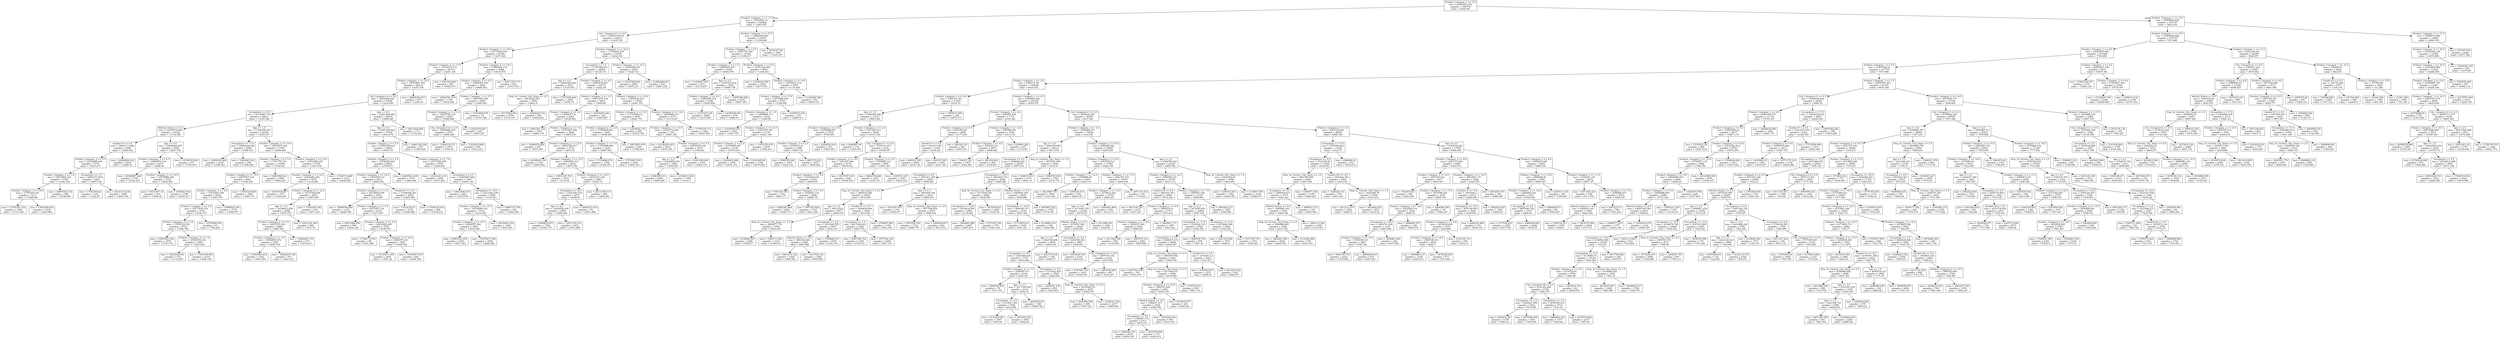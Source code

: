 digraph Tree {
node [shape=box] ;
0 [label="Product_Category_1 <= 2.5\nmse = 24830183.272\nsamples = 360176\nvalue = 9336.007"] ;
1 [label="Product_Category_1 <= 1.5\nmse = 18361805.19\nsamples = 108429\nvalue = 13267.857"] ;
0 -> 1 [labeldistance=2.5, labelangle=45, headlabel="True"] ;
2 [label="City_Category=C <= 0.5\nmse = 18494738.972\nsamples = 92614\nvalue = 13610.742"] ;
1 -> 2 ;
3 [label="Product_Category_3 <= 16.5\nmse = 18774456.639\nsamples = 61582\nvalue = 13297.422"] ;
2 -> 3 ;
4 [label="Product_Category_2 <= 17.5\nmse = 18734373.732\nsamples = 56714\nvalue = 13201.326"] ;
3 -> 4 ;
5 [label="Product_Category_2 <= 16.5\nmse = 18743467.594\nsamples = 56419\nvalue = 13187.108"] ;
4 -> 5 ;
6 [label="City_Category=A <= 0.5\nmse = 18652090.647\nsamples = 55546\nvalue = 13216.995"] ;
5 -> 6 ;
7 [label="Occupation <= 4.5\nmse = 18135687.719\nsamples = 34611\nvalue = 13355.286"] ;
6 -> 7 ;
8 [label="Marital_Status <= 0.5\nmse = 19278578.626\nsamples = 14252\nvalue = 13114.368"] ;
7 -> 8 ;
9 [label="Gender=F <= 0.5\nmse = 18823113.694\nsamples = 9200\nvalue = 13286.062"] ;
8 -> 9 ;
10 [label="Product_Category_2 <= 5.5\nmse = 18334998.639\nsamples = 7176\nvalue = 13415.671"] ;
9 -> 10 ;
11 [label="Product_Category_2 <= 3.5\nmse = 18473852.194\nsamples = 3709\nvalue = 13180.238"] ;
10 -> 11 ;
12 [label="Product_Category_3 <= 10.0\nmse = 17787265.261\nsamples = 3111\nvalue = 13368.881"] ;
11 -> 12 ;
13 [label="mse = 17578355.116\nsamples = 1693\nvalue = 13731.546"] ;
12 -> 13 ;
14 [label="mse = 17692169.383\nsamples = 1418\nvalue = 12935.883"] ;
12 -> 14 ;
15 [label="mse = 20897452.744\nsamples = 598\nvalue = 12198.848"] ;
11 -> 15 ;
16 [label="Occupation <= 1.5\nmse = 18063717.672\nsamples = 3467\nvalue = 13667.539"] ;
10 -> 16 ;
17 [label="mse = 17632764.62\nsamples = 1541\nvalue = 13320.55"] ;
16 -> 17 ;
18 [label="mse = 18235114.238\nsamples = 1926\nvalue = 13945.166"] ;
16 -> 18 ;
19 [label="mse = 20282984.322\nsamples = 2024\nvalue = 12826.54"] ;
9 -> 19 ;
20 [label="Age <= 4.5\nmse = 19956564.887\nsamples = 5052\nvalue = 12801.702"] ;
8 -> 20 ;
21 [label="Product_Category_3 <= 4.5\nmse = 19984874.439\nsamples = 4515\nvalue = 12688.46"] ;
20 -> 21 ;
22 [label="mse = 20386807.628\nsamples = 1793\nvalue = 12330.205"] ;
21 -> 22 ;
23 [label="Product_Category_3 <= 10.0\nmse = 19579886.296\nsamples = 2722\nvalue = 12924.445"] ;
21 -> 23 ;
24 [label="mse = 19411447.18\nsamples = 933\nvalue = 13440.49"] ;
23 -> 24 ;
25 [label="mse = 19456419.06\nsamples = 1789\nvalue = 12655.317"] ;
23 -> 25 ;
26 [label="mse = 18704195.992\nsamples = 537\nvalue = 13753.819"] ;
20 -> 26 ;
27 [label="Age <= 1.5\nmse = 17266550.557\nsamples = 20359\nvalue = 13523.937"] ;
7 -> 27 ;
28 [label="Occupation <= 17.5\nmse = 18982406.698\nsamples = 2884\nvalue = 13009.433"] ;
27 -> 28 ;
29 [label="mse = 18508105.468\nsamples = 2234\nvalue = 13306.923"] ;
28 -> 29 ;
30 [label="mse = 19262967.812\nsamples = 650\nvalue = 11986.982"] ;
28 -> 30 ;
31 [label="Product_Category_3 <= 10.0\nmse = 16932475.536\nsamples = 17475\nvalue = 13608.849"] ;
27 -> 31 ;
32 [label="Product_Category_3 <= 7.0\nmse = 17011753.701\nsamples = 10290\nvalue = 13784.021"] ;
31 -> 32 ;
33 [label="Product_Category_2 <= 15.5\nmse = 16675817.618\nsamples = 8481\nvalue = 13528.226"] ;
32 -> 33 ;
34 [label="Product_Category_3 <= 4.5\nmse = 17423403.594\nsamples = 6516\nvalue = 13397.797"] ;
33 -> 34 ;
35 [label="Product_Category_3 <= 3.5\nmse = 18177430.579\nsamples = 4781\nvalue = 13234.175"] ;
34 -> 35 ;
36 [label="Product_Category_2 <= 3.0\nmse = 17850122.552\nsamples = 4718\nvalue = 13306.748"] ;
35 -> 36 ;
37 [label="mse = 16491801.522\nsamples = 1875\nvalue = 13735.719"] ;
36 -> 37 ;
38 [label="Product_Category_2 <= 7.0\nmse = 18544554.169\nsamples = 2843\nvalue = 13023.836"] ;
36 -> 38 ;
39 [label="mse = 18232544.501\nsamples = 533\nvalue = 11133.045"] ;
38 -> 39 ;
40 [label="mse = 17601309.966\nsamples = 2310\nvalue = 13460.109"] ;
38 -> 40 ;
41 [label="mse = 12755848.545\nsamples = 63\nvalue = 7799.206"] ;
35 -> 41 ;
42 [label="mse = 15068525.391\nsamples = 1735\nvalue = 13848.677"] ;
34 -> 42 ;
43 [label="mse = 13953325.408\nsamples = 1965\nvalue = 13960.733"] ;
33 -> 43 ;
44 [label="mse = 16841804.021\nsamples = 1809\nvalue = 14983.245"] ;
32 -> 44 ;
45 [label="Product_Category_2 <= 14.5\nmse = 16712054.297\nsamples = 7185\nvalue = 13357.976"] ;
31 -> 45 ;
46 [label="Product_Category_3 <= 14.5\nmse = 16302281.594\nsamples = 5970\nvalue = 13139.984"] ;
45 -> 46 ;
47 [label="mse = 16616720.067\nsamples = 1477\nvalue = 13544.256"] ;
46 -> 47 ;
48 [label="Product_Category_2 <= 12.0\nmse = 16127526.609\nsamples = 4493\nvalue = 13007.087"] ;
46 -> 48 ;
49 [label="Age <= 3.5\nmse = 16186813.838\nsamples = 3958\nvalue = 13079.475"] ;
48 -> 49 ;
50 [label="Product_Category_2 <= 9.5\nmse = 16437053.523\nsamples = 2966\nvalue = 12947.603"] ;
49 -> 50 ;
51 [label="Product_Category_2 <= 3.5\nmse = 15904853.972\nsamples = 2593\nvalue = 12856.744"] ;
50 -> 51 ;
52 [label="mse = 15908481.832\nsamples = 1922\nvalue = 13001.569"] ;
51 -> 52 ;
53 [label="mse = 15662297.125\nsamples = 671\nvalue = 12441.911"] ;
51 -> 53 ;
54 [label="mse = 19680425.716\nsamples = 373\nvalue = 13579.231"] ;
50 -> 54 ;
55 [label="mse = 15231161.402\nsamples = 992\nvalue = 13473.76"] ;
49 -> 55 ;
56 [label="mse = 15363347.462\nsamples = 535\nvalue = 12471.551"] ;
48 -> 56 ;
57 [label="mse = 17344713.486\nsamples = 1215\nvalue = 14429.095"] ;
45 -> 57 ;
58 [label="Age <= 4.5\nmse = 19421949.682\nsamples = 20935\nvalue = 12988.365"] ;
6 -> 58 ;
59 [label="Age <= 3.5\nmse = 19587248.902\nsamples = 19764\nvalue = 12943.072"] ;
58 -> 59 ;
60 [label="Product_Category_2 <= 5.5\nmse = 19595329.019\nsamples = 18827\nvalue = 12990.753"] ;
59 -> 60 ;
61 [label="Product_Category_2 <= 2.5\nmse = 19726420.903\nsamples = 9642\nvalue = 12790.611"] ;
60 -> 61 ;
62 [label="Product_Category_3 <= 14.5\nmse = 19353597.43\nsamples = 8072\nvalue = 12966.544"] ;
61 -> 62 ;
63 [label="Product_Category_2 <= 1.0\nmse = 20105816.099\nsamples = 5452\nvalue = 13212.867"] ;
62 -> 63 ;
64 [label="mse = 18598784.685\nsamples = 1133\nvalue = 12606.796"] ;
63 -> 64 ;
65 [label="Product_Category_3 <= 3.5\nmse = 20379517.29\nsamples = 4319\nvalue = 13371.857"] ;
63 -> 65 ;
66 [label="mse = 20672360.456\nsamples = 964\nvalue = 13834.325"] ;
65 -> 66 ;
67 [label="Product_Category_3 <= 4.5\nmse = 20216262.905\nsamples = 3355\nvalue = 13238.976"] ;
65 -> 67 ;
68 [label="mse = 17342174.518\nsamples = 88\nvalue = 8391.068"] ;
67 -> 68 ;
69 [label="Product_Category_3 <= 10.0\nmse = 19643571.36\nsamples = 3267\nvalue = 13369.559"] ;
67 -> 69 ;
70 [label="mse = 19723671.395\nsamples = 2405\nvalue = 13541.26"] ;
69 -> 70 ;
71 [label="mse = 19108347.055\nsamples = 862\nvalue = 12890.508"] ;
69 -> 71 ;
72 [label="Gender=F <= 0.5\nmse = 17399296.361\nsamples = 2620\nvalue = 12453.965"] ;
62 -> 72 ;
73 [label="mse = 17414128.51\nsamples = 2152\nvalue = 12348.566"] ;
72 -> 73 ;
74 [label="mse = 17045124.018\nsamples = 468\nvalue = 12938.618"] ;
72 -> 74 ;
75 [label="mse = 20665921.269\nsamples = 1570\nvalue = 11886.069"] ;
61 -> 75 ;
76 [label="Product_Category_2 <= 7.0\nmse = 19371522.095\nsamples = 9185\nvalue = 13200.854"] ;
60 -> 76 ;
77 [label="mse = 18321241.219\nsamples = 1698\nvalue = 14107.829"] ;
76 -> 77 ;
78 [label="Occupation <= 2.5\nmse = 19380847.068\nsamples = 7487\nvalue = 12995.159"] ;
76 -> 78 ;
79 [label="mse = 19621836.515\nsamples = 1821\nvalue = 12535.056"] ;
78 -> 79 ;
80 [label="Occupation <= 19.5\nmse = 19213492.299\nsamples = 5666\nvalue = 13143.031"] ;
78 -> 80 ;
81 [label="Product_Category_3 <= 15.5\nmse = 19130689.333\nsamples = 5116\nvalue = 13216.409"] ;
80 -> 81 ;
82 [label="Product_Category_2 <= 15.5\nmse = 18926557.584\nsamples = 3852\nvalue = 13076.248"] ;
81 -> 82 ;
83 [label="mse = 20852763.455\nsamples = 2252\nvalue = 12811.923"] ;
82 -> 83 ;
84 [label="mse = 15978671.369\nsamples = 1600\nvalue = 13448.286"] ;
82 -> 84 ;
85 [label="mse = 19510461.452\nsamples = 1264\nvalue = 13643.545"] ;
81 -> 85 ;
86 [label="mse = 19467757.795\nsamples = 550\nvalue = 12460.485"] ;
80 -> 86 ;
87 [label="mse = 18461329.244\nsamples = 937\nvalue = 11985.009"] ;
59 -> 87 ;
88 [label="mse = 16013029.068\nsamples = 1171\nvalue = 13752.822"] ;
58 -> 88 ;
89 [label="mse = 20884292.833\nsamples = 873\nvalue = 11285.44"] ;
5 -> 89 ;
90 [label="mse = 9561644.064\nsamples = 295\nvalue = 15920.675"] ;
4 -> 90 ;
91 [label="Product_Category_2 <= 14.5\nmse = 17880454.116\nsamples = 4868\nvalue = 14416.975"] ;
3 -> 91 ;
92 [label="Product_Category_2 <= 6.5\nmse = 16060301.035\nsamples = 4054\nvalue = 14868.562"] ;
91 -> 92 ;
93 [label="mse = 16842781.014\nsamples = 1155\nvalue = 13632.992"] ;
92 -> 93 ;
94 [label="Product_Category_3 <= 17.5\nmse = 14897993.245\nsamples = 2899\nvalue = 15360.829"] ;
92 -> 94 ;
95 [label="Product_Category_2 <= 11.0\nmse = 14225760.125\nsamples = 2820\nvalue = 15490.068"] ;
94 -> 95 ;
96 [label="City_Category=A <= 0.5\nmse = 14094885.575\nsamples = 2575\nvalue = 15584.466"] ;
95 -> 96 ;
97 [label="mse = 13208139.751\nsamples = 1670\nvalue = 15784.04"] ;
96 -> 97 ;
98 [label="mse = 15522078.649\nsamples = 905\nvalue = 15216.193"] ;
96 -> 98 ;
99 [label="mse = 14523276.607\nsamples = 245\nvalue = 14497.927"] ;
95 -> 99 ;
100 [label="mse = 17014838.679\nsamples = 79\nvalue = 10747.468"] ;
94 -> 100 ;
101 [label="mse = 20871545.173\nsamples = 814\nvalue = 12167.919"] ;
91 -> 101 ;
102 [label="Product_Category_3 <= 16.5\nmse = 17358232.254\nsamples = 31032\nvalue = 14232.516"] ;
2 -> 102 ;
103 [label="Occupation <= 1.5\nmse = 17347088.623\nsamples = 28093\nvalue = 14128.191"] ;
102 -> 103 ;
104 [label="Age <= 2.5\nmse = 18866380.802\nsamples = 5321\nvalue = 13725.053"] ;
103 -> 104 ;
105 [label="Stay_In_Current_City_Years <= 2.5\nmse = 19918222.667\nsamples = 2859\nvalue = 13462.33"] ;
104 -> 105 ;
106 [label="mse = 18175264.952\nsamples = 1904\nvalue = 13731.037"] ;
105 -> 106 ;
107 [label="mse = 22962230.732\nsamples = 955\nvalue = 12926.603"] ;
105 -> 107 ;
108 [label="mse = 17471696.646\nsamples = 2462\nvalue = 14030.14"] ;
104 -> 108 ;
109 [label="Product_Category_3 <= 4.5\nmse = 16945235.867\nsamples = 22772\nvalue = 14222.39"] ;
103 -> 109 ;
110 [label="Product_Category_3 <= 3.5\nmse = 16871475.418\nsamples = 8423\nvalue = 13985.66"] ;
109 -> 110 ;
111 [label="Product_Category_2 <= 3.0\nmse = 16550477.21\nsamples = 8303\nvalue = 14038.842"] ;
110 -> 111 ;
112 [label="mse = 15561201.164\nsamples = 2037\nvalue = 14464.778"] ;
111 -> 112 ;
113 [label="Product_Category_2 <= 7.0\nmse = 16793927.948\nsamples = 6266\nvalue = 13900.376"] ;
111 -> 113 ;
114 [label="mse = 16900478.982\nsamples = 547\nvalue = 12075.583"] ;
113 -> 114 ;
115 [label="Product_Category_2 <= 12.5\nmse = 16434785.657\nsamples = 5719\nvalue = 14074.91"] ;
113 -> 115 ;
116 [label="mse = 16168649.316\nsamples = 1103\nvalue = 14905.864"] ;
115 -> 116 ;
117 [label="Product_Category_2 <= 15.5\nmse = 16293961.931\nsamples = 4616\nvalue = 13876.352"] ;
115 -> 117 ;
118 [label="mse = 18931187.783\nsamples = 1533\nvalue = 13174.91"] ;
117 -> 118 ;
119 [label="Product_Category_2 <= 16.5\nmse = 14616313.128\nsamples = 3083\nvalue = 14225.14"] ;
117 -> 119 ;
120 [label="Occupation <= 19.5\nmse = 13623293.316\nsamples = 2675\nvalue = 14366.91"] ;
119 -> 120 ;
121 [label="Age <= 2.5\nmse = 13403939.209\nsamples = 2599\nvalue = 14408.289"] ;
120 -> 121 ;
122 [label="mse = 13946810.975\nsamples = 1584\nvalue = 14302.175"] ;
121 -> 122 ;
123 [label="mse = 12511742.513\nsamples = 1015\nvalue = 14573.889"] ;
121 -> 123 ;
124 [label="mse = 19063731.614\nsamples = 76\nvalue = 12951.868"] ;
120 -> 124 ;
125 [label="mse = 20131180.117\nsamples = 408\nvalue = 13295.642"] ;
119 -> 125 ;
126 [label="mse = 25345298.366\nsamples = 120\nvalue = 10305.867"] ;
110 -> 126 ;
127 [label="Product_Category_3 <= 10.0\nmse = 16936326.534\nsamples = 14349\nvalue = 14361.353"] ;
109 -> 127 ;
128 [label="Product_Category_2 <= 5.5\nmse = 17132496.613\nsamples = 4976\nvalue = 14825.719"] ;
127 -> 128 ;
129 [label="Product_Category_2 <= 3.0\nmse = 17565826.861\nsamples = 4081\nvalue = 14498.063"] ;
128 -> 129 ;
130 [label="Product_Category_3 <= 7.0\nmse = 17518408.989\nsamples = 3256\nvalue = 14697.833"] ;
129 -> 130 ;
131 [label="mse = 17159680.276\nsamples = 1764\nvalue = 14188.353"] ;
130 -> 131 ;
132 [label="mse = 17272807.652\nsamples = 1492\nvalue = 15300.193"] ;
130 -> 132 ;
133 [label="mse = 16973853.479\nsamples = 825\nvalue = 13709.639"] ;
129 -> 133 ;
134 [label="mse = 12434925.714\nsamples = 895\nvalue = 16319.758"] ;
128 -> 134 ;
135 [label="Product_Category_2 <= 14.5\nmse = 16656929.311\nsamples = 9373\nvalue = 14114.827"] ;
127 -> 135 ;
136 [label="Product_Category_3 <= 14.5\nmse = 16142774.569\nsamples = 7571\nvalue = 13897.562"] ;
135 -> 136 ;
137 [label="mse = 16126265.693\nsamples = 2016\nvalue = 14415.365"] ;
136 -> 137 ;
138 [label="Product_Category_2 <= 3.5\nmse = 16016147.038\nsamples = 5555\nvalue = 13709.642"] ;
136 -> 138 ;
139 [label="Age <= 2.5\nmse = 15828858.943\nsamples = 3360\nvalue = 13870.027"] ;
138 -> 139 ;
140 [label="mse = 16863853.53\nsamples = 2000\nvalue = 13685.289"] ;
139 -> 140 ;
141 [label="mse = 14182813.435\nsamples = 1360\nvalue = 14141.7"] ;
139 -> 141 ;
142 [label="mse = 16203188.449\nsamples = 2195\nvalue = 13464.134"] ;
138 -> 142 ;
143 [label="mse = 17785539.712\nsamples = 1802\nvalue = 15027.655"] ;
135 -> 143 ;
144 [label="Product_Category_2 <= 14.5\nmse = 16366299.091\nsamples = 2939\nvalue = 15229.721"] ;
102 -> 144 ;
145 [label="mse = 14197569.664\nsamples = 2489\nvalue = 15653.231"] ;
144 -> 145 ;
146 [label="mse = 21882488.843\nsamples = 450\nvalue = 12887.238"] ;
144 -> 146 ;
147 [label="Product_Category_2 <= 15.5\nmse = 12862918.029\nsamples = 15815\nvalue = 11259.894"] ;
1 -> 147 ;
148 [label="Product_Category_3 <= 6.5\nmse = 12857791.508\nsamples = 14748\nvalue = 11109.017"] ;
147 -> 148 ;
149 [label="Product_Category_2 <= 1.5\nmse = 12682652.507\nsamples = 6140\nvalue = 10664.578"] ;
148 -> 149 ;
150 [label="mse = 11186647.025\nsamples = 615\nvalue = 12172.405"] ;
149 -> 150 ;
151 [label="Age <= 2.5\nmse = 12567933.034\nsamples = 5525\nvalue = 10496.738"] ;
149 -> 151 ;
152 [label="Product_Category_3 <= 4.5\nmse = 13465299.374\nsamples = 3366\nvalue = 10265.408"] ;
151 -> 152 ;
153 [label="mse = 13127267.239\nsamples = 2488\nvalue = 10115.956"] ;
152 -> 153 ;
154 [label="mse = 14180538.091\nsamples = 878\nvalue = 10688.91"] ;
152 -> 154 ;
155 [label="mse = 10955384.689\nsamples = 2159\nvalue = 10857.396"] ;
151 -> 155 ;
156 [label="Product_Category_3 <= 8.5\nmse = 12741324.864\nsamples = 8608\nvalue = 11426.031"] ;
148 -> 156 ;
157 [label="mse = 11938234.768\nsamples = 1629\nvalue = 12677.036"] ;
156 -> 157 ;
158 [label="Product_Category_2 <= 14.5\nmse = 12478215.374\nsamples = 6979\nvalue = 11134.029"] ;
156 -> 158 ;
159 [label="Product_Category_3 <= 17.0\nmse = 12273994.949\nsamples = 6729\nvalue = 11228.095"] ;
158 -> 159 ;
160 [label="Product_Category_2 <= 3.5\nmse = 12208884.111\nsamples = 6192\nvalue = 11090.99"] ;
159 -> 160 ;
161 [label="mse = 10245930.941\nsamples = 1022\nvalue = 11947.147"] ;
160 -> 161 ;
162 [label="Product_Category_3 <= 14.5\nmse = 12423375.397\nsamples = 5170\nvalue = 10921.746"] ;
160 -> 162 ;
163 [label="Product_Category_2 <= 4.5\nmse = 12410993.497\nsamples = 3140\nvalue = 10576.214"] ;
162 -> 163 ;
164 [label="mse = 12206452.489\nsamples = 1978\nvalue = 10870.174"] ;
163 -> 164 ;
165 [label="mse = 12361685.82\nsamples = 1162\nvalue = 10075.824"] ;
163 -> 165 ;
166 [label="mse = 11972195.676\nsamples = 2030\nvalue = 11456.214"] ;
162 -> 166 ;
167 [label="mse = 10308721.635\nsamples = 537\nvalue = 12809.011"] ;
159 -> 167 ;
168 [label="mse = 11326449.769\nsamples = 250\nvalue = 8602.152"] ;
158 -> 168 ;
169 [label="mse = 8270187.701\nsamples = 1067\nvalue = 13345.307"] ;
147 -> 169 ;
170 [label="Product_Category_1 <= 13.5\nmse = 18089826.839\nsamples = 251747\nvalue = 7642.535"] ;
0 -> 170 [labeldistance=2.5, labelangle=-45, headlabel="False"] ;
171 [label="Product_Category_1 <= 10.5\nmse = 15409029.898\nsamples = 237707\nvalue = 7337.868"] ;
170 -> 171 ;
172 [label="Product_Category_1 <= 8.5\nmse = 14903097.045\nsamples = 215408\nvalue = 7720.458"] ;
171 -> 172 ;
173 [label="Product_Category_1 <= 5.5\nmse = 12407282.04\nsamples = 211735\nvalue = 7517.896"] ;
172 -> 173 ;
174 [label="Product_Category_1 <= 3.5\nmse = 6542131.99\nsamples = 120628\nvalue = 6416.435"] ;
173 -> 174 ;
175 [label="Product_Category_3 <= 14.0\nmse = 7993333.303\nsamples = 13383\nvalue = 10101.51"] ;
174 -> 175 ;
176 [label="Age <= 1.5\nmse = 7994509.696\nsamples = 13127\nvalue = 10063.009"] ;
175 -> 176 ;
177 [label="Product_Category_2 <= 4.5\nmse = 9236906.097\nsamples = 3879\nvalue = 9756.585"] ;
176 -> 177 ;
178 [label="Product_Category_3 <= 2.5\nmse = 9140103.61\nsamples = 3348\nvalue = 9640.732"] ;
177 -> 178 ;
179 [label="mse = 9580785.306\nsamples = 1091\nvalue = 9232.134"] ;
178 -> 179 ;
180 [label="mse = 8807372.012\nsamples = 2257\nvalue = 9838.242"] ;
178 -> 180 ;
181 [label="mse = 9229052.919\nsamples = 531\nvalue = 10487.047"] ;
177 -> 181 ;
182 [label="Product_Category_2 <= 2.0\nmse = 7417493.333\nsamples = 9248\nvalue = 10191.536"] ;
176 -> 182 ;
183 [label="mse = 4446907.94\nsamples = 116\nvalue = 11921.871"] ;
182 -> 183 ;
184 [label="City_Category=C <= 0.5\nmse = 7416712.075\nsamples = 9132\nvalue = 10169.557"] ;
182 -> 184 ;
185 [label="Product_Category_2 <= 4.5\nmse = 7441427.066\nsamples = 6178\nvalue = 10039.632"] ;
184 -> 185 ;
186 [label="Product_Category_3 <= 2.5\nmse = 7216518.039\nsamples = 5310\nvalue = 9958.076"] ;
185 -> 186 ;
187 [label="mse = 7541434.785\nsamples = 1501\nvalue = 9606.177"] ;
186 -> 187 ;
188 [label="Product_Category_3 <= 8.5\nmse = 7020451.116\nsamples = 3809\nvalue = 10096.747"] ;
186 -> 188 ;
189 [label="mse = 6582387.964\nsamples = 2093\nvalue = 10329.773"] ;
188 -> 189 ;
190 [label="mse = 7407743.028\nsamples = 1716\nvalue = 9812.526"] ;
188 -> 190 ;
191 [label="mse = 8527697.125\nsamples = 868\nvalue = 10538.554"] ;
185 -> 191 ;
192 [label="Product_Category_3 <= 2.5\nmse = 7255885.316\nsamples = 2954\nvalue = 10441.281"] ;
184 -> 192 ;
193 [label="mse = 8862378.248\nsamples = 1027\nvalue = 10101.78"] ;
192 -> 193 ;
194 [label="mse = 6305533.237\nsamples = 1927\nvalue = 10622.219"] ;
192 -> 194 ;
195 [label="mse = 3959517.009\nsamples = 256\nvalue = 12075.715"] ;
175 -> 195 ;
196 [label="Product_Category_1 <= 4.5\nmse = 4454962.929\nsamples = 107245\nvalue = 5956.579"] ;
174 -> 196 ;
197 [label="Product_Category_3 <= 4.0\nmse = 660287.494\nsamples = 7715\nvalue = 2330.384"] ;
196 -> 197 ;
198 [label="Product_Category_2 <= 6.5\nmse = 661344.227\nsamples = 4205\nvalue = 2177.639"] ;
197 -> 198 ;
199 [label="Gender=F <= 0.5\nmse = 661415.385\nsamples = 3344\nvalue = 2106.221"] ;
198 -> 199 ;
200 [label="mse = 666162.749\nsamples = 2289\nvalue = 2039.138"] ;
199 -> 200 ;
201 [label="mse = 620167.395\nsamples = 1055\nvalue = 2251.769"] ;
199 -> 201 ;
202 [label="mse = 564320.153\nsamples = 861\nvalue = 2455.016"] ;
198 -> 202 ;
203 [label="Product_Category_3 <= 12.5\nmse = 597586.259\nsamples = 3510\nvalue = 2513.372"] ;
197 -> 203 ;
204 [label="Product_Category_2 <= 6.5\nmse = 561016.193\nsamples = 2873\nvalue = 2588.864"] ;
203 -> 204 ;
205 [label="mse = 594251.321\nsamples = 1953\nvalue = 2522.466"] ;
204 -> 205 ;
206 [label="mse = 461238.402\nsamples = 920\nvalue = 2729.813"] ;
204 -> 206 ;
207 [label="mse = 620893.263\nsamples = 637\nvalue = 2172.89"] ;
203 -> 207 ;
208 [label="City_Category=C <= 0.5\nmse = 3650839.265\nsamples = 99530\nvalue = 6237.661"] ;
196 -> 208 ;
209 [label="Product_Category_2 <= 3.0\nmse = 3656468.071\nsamples = 70039\nvalue = 6143.98"] ;
208 -> 209 ;
210 [label="Age <= 3.5\nmse = 3846159.985\nsamples = 30131\nvalue = 6017.472"] ;
209 -> 210 ;
211 [label="Occupation <= 9.5\nmse = 3868660.941\nsamples = 26187\nvalue = 5997.019"] ;
210 -> 211 ;
212 [label="Occupation <= 6.5\nmse = 3851811.255\nsamples = 16901\nvalue = 5958.961"] ;
211 -> 212 ;
213 [label="Stay_In_Current_City_Years <= 2.5\nmse = 3883032.948\nsamples = 14027\nvalue = 5979.045"] ;
212 -> 213 ;
214 [label="Age <= 1.5\nmse = 3853332.9\nsamples = 9577\nvalue = 6009.035"] ;
213 -> 214 ;
215 [label="Stay_In_Current_City_Years <= 1.5\nmse = 3883077.778\nsamples = 3500\nvalue = 5933.543"] ;
214 -> 215 ;
216 [label="mse = 4100040.627\nsamples = 2286\nvalue = 5792.617"] ;
215 -> 216 ;
217 [label="mse = 3366711.942\nsamples = 1214\nvalue = 6198.912"] ;
215 -> 217 ;
218 [label="Occupation <= 2.5\nmse = 3831028.795\nsamples = 6077\nvalue = 6052.515"] ;
214 -> 218 ;
219 [label="Marital_Status <= 0.5\nmse = 3893184.861\nsamples = 3605\nvalue = 5997.888"] ;
218 -> 219 ;
220 [label="mse = 3661278.152\nsamples = 1945\nvalue = 6080.592"] ;
219 -> 220 ;
221 [label="mse = 4147502.321\nsamples = 1660\nvalue = 5900.984"] ;
219 -> 221 ;
222 [label="mse = 3729686.331\nsamples = 2472\nvalue = 6132.179"] ;
218 -> 222 ;
223 [label="Gender=F <= 0.5\nmse = 3940850.094\nsamples = 4450\nvalue = 5914.503"] ;
213 -> 223 ;
224 [label="Occupation <= 1.5\nmse = 4017636.623\nsamples = 3252\nvalue = 5863.779"] ;
223 -> 224 ;
225 [label="mse = 4067388.742\nsamples = 1208\nvalue = 5756.612"] ;
224 -> 225 ;
226 [label="mse = 3977434.329\nsamples = 2044\nvalue = 5927.114"] ;
224 -> 226 ;
227 [label="mse = 3706467.965\nsamples = 1198\nvalue = 6052.194"] ;
223 -> 227 ;
228 [label="Age <= 1.5\nmse = 3687850.744\nsamples = 2874\nvalue = 5860.933"] ;
212 -> 228 ;
229 [label="mse = 3414391.973\nsamples = 239\nvalue = 6456.477"] ;
228 -> 229 ;
230 [label="Stay_In_Current_City_Years <= 2.5\nmse = 3677566.654\nsamples = 2635\nvalue = 5806.916"] ;
228 -> 230 ;
231 [label="mse = 3870708.182\nsamples = 1732\nvalue = 5668.778"] ;
230 -> 231 ;
232 [label="mse = 3200309.627\nsamples = 903\nvalue = 6071.872"] ;
230 -> 232 ;
233 [label="Occupation <= 15.5\nmse = 3891893.714\nsamples = 9286\nvalue = 6066.289"] ;
211 -> 233 ;
234 [label="Stay_In_Current_City_Years <= 2.5\nmse = 3771638.726\nsamples = 4466\nvalue = 6204.006"] ;
233 -> 234 ;
235 [label="Occupation <= 14.5\nmse = 3919018.594\nsamples = 2862\nvalue = 6118.844"] ;
234 -> 235 ;
236 [label="mse = 3962865.088\nsamples = 2487\nvalue = 6047.615"] ;
235 -> 236 ;
237 [label="mse = 3371427.593\nsamples = 375\nvalue = 6591.235"] ;
235 -> 237 ;
238 [label="mse = 3472639.627\nsamples = 1604\nvalue = 6355.96"] ;
234 -> 238 ;
239 [label="Marital_Status <= 0.5\nmse = 3969461.045\nsamples = 4820\nvalue = 5938.686"] ;
233 -> 239 ;
240 [label="Occupation <= 19.5\nmse = 3891845.35\nsamples = 3118\nvalue = 6027.304"] ;
239 -> 240 ;
241 [label="mse = 3771095.833\nsamples = 2182\nvalue = 6101.221"] ;
240 -> 241 ;
242 [label="mse = 4130906.516\nsamples = 936\nvalue = 5854.988"] ;
240 -> 242 ;
243 [label="mse = 4070907.522\nsamples = 1702\nvalue = 5776.341"] ;
239 -> 243 ;
244 [label="Stay_In_Current_City_Years <= 1.5\nmse = 3675541.846\nsamples = 3944\nvalue = 6153.27"] ;
210 -> 244 ;
245 [label="mse = 3696110.93\nsamples = 2151\nvalue = 6001.14"] ;
244 -> 245 ;
246 [label="mse = 3589793.925\nsamples = 1793\nvalue = 6335.774"] ;
244 -> 246 ;
247 [label="Product_Category_2 <= 8.5\nmse = 3492042.062\nsamples = 39908\nvalue = 6239.494"] ;
209 -> 247 ;
248 [label="Product_Category_2 <= 6.5\nmse = 3343534.519\nsamples = 17583\nvalue = 6428.339"] ;
247 -> 248 ;
249 [label="Product_Category_3 <= 12.0\nmse = 3748680.48\nsamples = 2609\nvalue = 6192.119"] ;
248 -> 249 ;
250 [label="mse = 3823060.755\nsamples = 2050\nvalue = 6123.382"] ;
249 -> 250 ;
251 [label="mse = 3395039.373\nsamples = 559\nvalue = 6444.195"] ;
249 -> 251 ;
252 [label="Product_Category_3 <= 17.5\nmse = 3261527.553\nsamples = 14974\nvalue = 6469.496"] ;
248 -> 252 ;
253 [label="Product_Category_3 <= 14.5\nmse = 3270453.292\nsamples = 14781\nvalue = 6460.261"] ;
252 -> 253 ;
254 [label="Age <= 4.5\nmse = 3273383.378\nsamples = 14149\nvalue = 6474.873"] ;
253 -> 254 ;
255 [label="Marital_Status <= 0.5\nmse = 3276597.542\nsamples = 12903\nvalue = 6459.965"] ;
254 -> 255 ;
256 [label="Age <= 3.5\nmse = 3262729.808\nsamples = 8036\nvalue = 6499.339"] ;
255 -> 256 ;
257 [label="Occupation <= 6.5\nmse = 3241000.639\nsamples = 7727\nvalue = 6516.086"] ;
256 -> 257 ;
258 [label="Product_Category_2 <= 7.5\nmse = 3209587.617\nsamples = 4219\nvalue = 6559.347"] ;
257 -> 258 ;
259 [label="mse = 2596536.259\nsamples = 78\nvalue = 7017.372"] ;
258 -> 259 ;
260 [label="Age <= 2.5\nmse = 3217109.098\nsamples = 4141\nvalue = 6550.72"] ;
258 -> 260 ;
261 [label="Occupation <= 2.5\nmse = 3313027.303\nsamples = 3552\nvalue = 6532.469"] ;
260 -> 261 ;
262 [label="mse = 3131020.591\nsamples = 1687\nvalue = 6476.95"] ;
261 -> 262 ;
263 [label="mse = 3472352.552\nsamples = 1865\nvalue = 6582.69"] ;
261 -> 263 ;
264 [label="mse = 2624545.65\nsamples = 589\nvalue = 6660.784"] ;
260 -> 264 ;
265 [label="Occupation <= 9.5\nmse = 3273822.455\nsamples = 3508\nvalue = 6464.056"] ;
257 -> 265 ;
266 [label="mse = 3208351.276\nsamples = 832\nvalue = 6265.864"] ;
265 -> 266 ;
267 [label="Stay_In_Current_City_Years <= 0.5\nmse = 3278168.531\nsamples = 2676\nvalue = 6525.676"] ;
265 -> 267 ;
268 [label="mse = 3051800.538\nsamples = 399\nvalue = 6783.729"] ;
267 -> 268 ;
269 [label="mse = 3304121.552\nsamples = 2277\nvalue = 6480.458"] ;
267 -> 269 ;
270 [label="mse = 3623718.536\nsamples = 309\nvalue = 6080.57"] ;
256 -> 270 ;
271 [label="Occupation <= 4.5\nmse = 3292708.452\nsamples = 4867\nvalue = 6394.953"] ;
255 -> 271 ;
272 [label="mse = 3605446.794\nsamples = 2355\nvalue = 6242.816"] ;
271 -> 272 ;
273 [label="City_Category=A <= 0.5\nmse = 2957474.192\nsamples = 2512\nvalue = 6537.582"] ;
271 -> 273 ;
274 [label="mse = 2787601.747\nsamples = 1625\nvalue = 6649.636"] ;
273 -> 274 ;
275 [label="mse = 3203538.569\nsamples = 887\nvalue = 6332.297"] ;
273 -> 275 ;
276 [label="mse = 3213965.09\nsamples = 1246\nvalue = 6629.25"] ;
254 -> 276 ;
277 [label="mse = 3093061.899\nsamples = 632\nvalue = 6133.131"] ;
253 -> 277 ;
278 [label="mse = 2071115.312\nsamples = 193\nvalue = 7176.813"] ;
252 -> 278 ;
279 [label="Age <= 3.5\nmse = 3558796.924\nsamples = 22325\nvalue = 6090.762"] ;
247 -> 279 ;
280 [label="Product_Category_2 <= 12.5\nmse = 3595254.331\nsamples = 18739\nvalue = 6031.113"] ;
279 -> 280 ;
281 [label="Gender=M <= 0.5\nmse = 3861831.59\nsamples = 4992\nvalue = 5872.243"] ;
280 -> 281 ;
282 [label="mse = 3827144.703\nsamples = 1275\nvalue = 6107.287"] ;
281 -> 282 ;
283 [label="Product_Category_3 <= 6.0\nmse = 3848279.31\nsamples = 3717\nvalue = 5791.619"] ;
281 -> 283 ;
284 [label="Product_Category_2 <= 10.0\nmse = 3836237.045\nsamples = 2650\nvalue = 5884.467"] ;
283 -> 284 ;
285 [label="mse = 3211464.594\nsamples = 589\nvalue = 6159.085"] ;
284 -> 285 ;
286 [label="mse = 3987075.121\nsamples = 2061\nvalue = 5805.986"] ;
284 -> 286 ;
287 [label="mse = 3803601.717\nsamples = 1067\nvalue = 5561.022"] ;
283 -> 287 ;
288 [label="Product_Category_3 <= 7.0\nmse = 3485957.536\nsamples = 13747\nvalue = 6088.804"] ;
280 -> 288 ;
289 [label="Age <= 2.5\nmse = 3474582.821\nsamples = 12464\nvalue = 6057.339"] ;
288 -> 289 ;
290 [label="Occupation <= 17.5\nmse = 3530300.145\nsamples = 9522\nvalue = 6024.932"] ;
289 -> 290 ;
291 [label="Occupation <= 6.5\nmse = 3498437.019\nsamples = 8644\nvalue = 6042.987"] ;
290 -> 291 ;
292 [label="Stay_In_Current_City_Years <= 0.5\nmse = 3565479.042\nsamples = 5421\nvalue = 5992.555"] ;
291 -> 292 ;
293 [label="mse = 3827743.108\nsamples = 761\nvalue = 5833.279"] ;
292 -> 293 ;
294 [label="Stay_In_Current_City_Years <= 3.5\nmse = 3517830.631\nsamples = 4660\nvalue = 6018.566"] ;
292 -> 294 ;
295 [label="Product_Category_2 <= 16.5\nmse = 3462553.045\nsamples = 3801\nvalue = 6045.109"] ;
294 -> 295 ;
296 [label="Marital_Status <= 0.5\nmse = 3386027.617\nsamples = 3520\nvalue = 6028.789"] ;
295 -> 296 ;
297 [label="Occupation <= 5.5\nmse = 3366687.772\nsamples = 2571\nvalue = 6072.475"] ;
296 -> 297 ;
298 [label="mse = 3386246.153\nsamples = 2418\nvalue = 6059.128"] ;
297 -> 298 ;
299 [label="mse = 3010278.896\nsamples = 153\nvalue = 6283.412"] ;
297 -> 299 ;
300 [label="mse = 3419244.541\nsamples = 949\nvalue = 5910.435"] ;
296 -> 300 ;
301 [label="mse = 4376030.077\nsamples = 281\nvalue = 6249.552"] ;
295 -> 301 ;
302 [label="mse = 3745516.91\nsamples = 859\nvalue = 5901.115"] ;
294 -> 302 ;
303 [label="Gender=F <= 0.5\nmse = 3374201.12\nsamples = 3223\nvalue = 6127.811"] ;
291 -> 303 ;
304 [label="mse = 3346345.971\nsamples = 2271\nvalue = 6069.54"] ;
303 -> 304 ;
305 [label="mse = 3413227.042\nsamples = 952\nvalue = 6266.817"] ;
303 -> 305 ;
306 [label="mse = 3809190.783\nsamples = 878\nvalue = 5847.18"] ;
290 -> 306 ;
307 [label="Occupation <= 11.5\nmse = 3279849.506\nsamples = 2942\nvalue = 6162.225"] ;
289 -> 307 ;
308 [label="mse = 3221163.556\nsamples = 1871\nvalue = 6045.6"] ;
307 -> 308 ;
309 [label="mse = 3317100.751\nsamples = 1071\nvalue = 6365.965"] ;
307 -> 309 ;
310 [label="mse = 3493402.217\nsamples = 1283\nvalue = 6394.482"] ;
288 -> 310 ;
311 [label="Stay_In_Current_City_Years <= 1.5\nmse = 3252534.83\nsamples = 3586\nvalue = 6402.463"] ;
279 -> 311 ;
312 [label="mse = 3296743.851\nsamples = 1952\nvalue = 6240.392"] ;
311 -> 312 ;
313 [label="mse = 3130857.595\nsamples = 1634\nvalue = 6596.075"] ;
311 -> 313 ;
314 [label="Product_Category_2 <= 3.0\nmse = 3567128.692\nsamples = 29491\nvalue = 6460.146"] ;
208 -> 314 ;
315 [label="Occupation <= 17.5\nmse = 3797968.623\nsamples = 11941\nvalue = 6312.73"] ;
314 -> 315 ;
316 [label="Occupation <= 9.5\nmse = 3734158.54\nsamples = 11028\nvalue = 6335.601"] ;
315 -> 316 ;
317 [label="Stay_In_Current_City_Years <= 3.5\nmse = 3831785.699\nsamples = 6626\nvalue = 6297.046"] ;
316 -> 317 ;
318 [label="Occupation <= 8.5\nmse = 3906979.617\nsamples = 5575\nvalue = 6261.421"] ;
317 -> 318 ;
319 [label="Marital_Status <= 0.5\nmse = 3902685.542\nsamples = 5430\nvalue = 6268.306"] ;
318 -> 319 ;
320 [label="Stay_In_Current_City_Years <= 2.5\nmse = 3900086.485\nsamples = 3046\nvalue = 6231.726"] ;
319 -> 320 ;
321 [label="mse = 3844291.098\nsamples = 2465\nvalue = 6264.766"] ;
320 -> 321 ;
322 [label="mse = 4112528.289\nsamples = 581\nvalue = 6091.551"] ;
320 -> 322 ;
323 [label="mse = 3902112.344\nsamples = 2384\nvalue = 6315.043"] ;
319 -> 323 ;
324 [label="mse = 3999531.512\nsamples = 145\nvalue = 6003.586"] ;
318 -> 324 ;
325 [label="mse = 3390477.168\nsamples = 1051\nvalue = 6486.023"] ;
317 -> 325 ;
326 [label="Gender=M <= 0.5\nmse = 3581602.381\nsamples = 4402\nvalue = 6393.634"] ;
316 -> 326 ;
327 [label="mse = 3328326.141\nsamples = 744\nvalue = 6603.183"] ;
326 -> 327 ;
328 [label="Stay_In_Current_City_Years <= 1.5\nmse = 3622368.78\nsamples = 3658\nvalue = 6351.014"] ;
326 -> 328 ;
329 [label="mse = 3612121.071\nsamples = 1821\nvalue = 6284.53"] ;
328 -> 329 ;
330 [label="mse = 3623802.003\nsamples = 1837\nvalue = 6416.92"] ;
328 -> 330 ;
331 [label="mse = 4486086.21\nsamples = 913\nvalue = 6036.474"] ;
315 -> 331 ;
332 [label="Age <= 2.5\nmse = 3385218.925\nsamples = 17550\nvalue = 6560.448"] ;
314 -> 332 ;
333 [label="Product_Category_2 <= 8.5\nmse = 3623173.483\nsamples = 9085\nvalue = 6443.913"] ;
332 -> 333 ;
334 [label="Product_Category_2 <= 6.5\nmse = 3487149.516\nsamples = 3877\nvalue = 6603.007"] ;
333 -> 334 ;
335 [label="mse = 3702878.013\nsamples = 598\nvalue = 6242.284"] ;
334 -> 335 ;
336 [label="Product_Category_3 <= 17.5\nmse = 3419748.292\nsamples = 3279\nvalue = 6668.793"] ;
334 -> 336 ;
337 [label="Product_Category_3 <= 14.5\nmse = 3422568.714\nsamples = 3249\nvalue = 6660.32"] ;
336 -> 337 ;
338 [label="Occupation <= 18.5\nmse = 3400791.264\nsamples = 3121\nvalue = 6683.994"] ;
337 -> 338 ;
339 [label="Product_Category_3 <= 13.0\nmse = 3358198.119\nsamples = 2897\nvalue = 6700.108"] ;
338 -> 339 ;
340 [label="mse = 3444705.719\nsamples = 2423\nvalue = 6725.986"] ;
339 -> 340 ;
341 [label="mse = 2895064.618\nsamples = 474\nvalue = 6567.823"] ;
339 -> 341 ;
342 [label="mse = 3904861.045\nsamples = 224\nvalue = 6475.594"] ;
338 -> 342 ;
343 [label="mse = 3606690.197\nsamples = 128\nvalue = 6083.078"] ;
337 -> 343 ;
344 [label="mse = 2264580.299\nsamples = 30\nvalue = 7586.367"] ;
336 -> 344 ;
345 [label="Product_Category_3 <= 16.5\nmse = 3691565.175\nsamples = 5208\nvalue = 6325.479"] ;
333 -> 345 ;
346 [label="Gender=F <= 0.5\nmse = 3655540.3\nsamples = 4915\nvalue = 6286.098"] ;
345 -> 346 ;
347 [label="Occupation <= 19.5\nmse = 3670740.563\nsamples = 3428\nvalue = 6198.505"] ;
346 -> 347 ;
348 [label="Product_Category_3 <= 6.0\nmse = 3619434.699\nsamples = 3275\nvalue = 6224.685"] ;
347 -> 348 ;
349 [label="Product_Category_2 <= 14.5\nmse = 3544728.933\nsamples = 2916\nvalue = 6260.7"] ;
348 -> 349 ;
350 [label="mse = 3499900.137\nsamples = 2239\nvalue = 6226.472"] ;
349 -> 350 ;
351 [label="mse = 3676298.918\nsamples = 677\nvalue = 6373.903"] ;
349 -> 351 ;
352 [label="mse = 4130124.713\nsamples = 359\nvalue = 5932.15"] ;
348 -> 352 ;
353 [label="mse = 4440234.486\nsamples = 153\nvalue = 5638.105"] ;
347 -> 353 ;
354 [label="mse = 3562035.935\nsamples = 1487\nvalue = 6488.027"] ;
346 -> 354 ;
355 [label="mse = 3833456.747\nsamples = 293\nvalue = 6986.085"] ;
345 -> 355 ;
356 [label="Product_Category_2 <= 8.5\nmse = 3099618.288\nsamples = 8465\nvalue = 6685.518"] ;
332 -> 356 ;
357 [label="Product_Category_3 <= 16.5\nmse = 2889399.81\nsamples = 3593\nvalue = 6805.347"] ;
356 -> 357 ;
358 [label="Product_Category_3 <= 14.5\nmse = 2926045.203\nsamples = 3413\nvalue = 6784.542"] ;
357 -> 358 ;
359 [label="Occupation <= 6.5\nmse = 2897693.726\nsamples = 3347\nvalue = 6800.69"] ;
358 -> 359 ;
360 [label="mse = 2777642.433\nsamples = 1299\nvalue = 6873.748"] ;
359 -> 360 ;
361 [label="mse = 2968306.692\nsamples = 2048\nvalue = 6754.35"] ;
359 -> 361 ;
362 [label="mse = 3680029.071\nsamples = 66\nvalue = 5965.667"] ;
358 -> 362 ;
363 [label="mse = 2030731.335\nsamples = 180\nvalue = 7199.839"] ;
357 -> 363 ;
364 [label="Product_Category_2 <= 11.5\nmse = 3236251.103\nsamples = 4872\nvalue = 6597.147"] ;
356 -> 364 ;
365 [label="mse = 3871250.324\nsamples = 839\nvalue = 6111.454"] ;
364 -> 365 ;
366 [label="Product_Category_3 <= 7.0\nmse = 3044866.077\nsamples = 4033\nvalue = 6698.187"] ;
364 -> 366 ;
367 [label="Marital_Status <= 0.5\nmse = 3084453.161\nsamples = 3485\nvalue = 6642.356"] ;
366 -> 367 ;
368 [label="mse = 3160722.511\nsamples = 1481\nvalue = 6540.5"] ;
367 -> 368 ;
369 [label="mse = 3014755.084\nsamples = 2004\nvalue = 6717.63"] ;
367 -> 369 ;
370 [label="mse = 2647223.51\nsamples = 548\nvalue = 7053.245"] ;
366 -> 370 ;
371 [label="Product_Category_1 <= 7.5\nmse = 16439741.451\nsamples = 91107\nvalue = 8976.258"] ;
173 -> 371 ;
372 [label="City_Category=C <= 0.5\nmse = 16290044.626\nsamples = 16003\nvalue = 15906.35"] ;
371 -> 372 ;
373 [label="Product_Category_1 <= 6.5\nmse = 16483308.727\nsamples = 11178\nvalue = 15743.327"] ;
372 -> 373 ;
374 [label="Product_Category_2 <= 4.0\nmse = 16283589.29\nsamples = 9277\nvalue = 15607.176"] ;
373 -> 374 ;
375 [label="mse = 15743521.64\nsamples = 484\nvalue = 14427.818"] ;
374 -> 375 ;
376 [label="Product_Category_3 <= 14.5\nmse = 16232542.914\nsamples = 8793\nvalue = 15672.093"] ;
374 -> 376 ;
377 [label="Product_Category_2 <= 10.5\nmse = 15736251.135\nsamples = 6982\nvalue = 15784.781"] ;
376 -> 377 ;
378 [label="Product_Category_2 <= 9.0\nmse = 14664099.953\nsamples = 4906\nvalue = 15926.26"] ;
377 -> 378 ;
379 [label="Product_Category_3 <= 5.0\nmse = 15094988.065\nsamples = 4086\nvalue = 15753.349"] ;
378 -> 379 ;
380 [label="Marital_Status <= 0.5\nmse = 14825330.766\nsamples = 2919\nvalue = 15928.01"] ;
379 -> 380 ;
381 [label="mse = 14208717.453\nsamples = 1757\nvalue = 16212.196"] ;
380 -> 381 ;
382 [label="mse = 15450919.476\nsamples = 1162\nvalue = 15498.307"] ;
380 -> 382 ;
383 [label="mse = 15502311.667\nsamples = 1167\nvalue = 15316.473"] ;
379 -> 383 ;
384 [label="mse = 11625675.798\nsamples = 820\nvalue = 16787.863"] ;
378 -> 384 ;
385 [label="mse = 18110868.338\nsamples = 2076\nvalue = 15450.437"] ;
377 -> 385 ;
386 [label="mse = 17908206.042\nsamples = 1811\nvalue = 15237.642"] ;
376 -> 386 ;
387 [label="mse = 16926030.965\nsamples = 1901\nvalue = 16407.751"] ;
373 -> 387 ;
388 [label="Occupation <= 17.5\nmse = 15638105.812\nsamples = 4825\nvalue = 16284.024"] ;
372 -> 388 ;
389 [label="Gender=F <= 0.5\nmse = 15213874.501\nsamples = 4426\nvalue = 16344.365"] ;
388 -> 389 ;
390 [label="Product_Category_2 <= 9.0\nmse = 14500476.864\nsamples = 3413\nvalue = 16427.767"] ;
389 -> 390 ;
391 [label="mse = 14425961.05\nsamples = 2283\nvalue = 16314.817"] ;
390 -> 391 ;
392 [label="mse = 14573175.316\nsamples = 1130\nvalue = 16655.966"] ;
390 -> 392 ;
393 [label="mse = 17515056.684\nsamples = 1013\nvalue = 16063.364"] ;
389 -> 393 ;
394 [label="mse = 19855582.282\nsamples = 399\nvalue = 15614.682"] ;
388 -> 394 ;
395 [label="Product_Category_2 <= 16.5\nmse = 4057830.757\nsamples = 75104\nvalue = 7499.609"] ;
371 -> 395 ;
396 [label="City_Category=C <= 0.5\nmse = 4078842.252\nsamples = 69520\nvalue = 7451.582"] ;
395 -> 396 ;
397 [label="Age <= 4.5\nmse = 4099865.307\nsamples = 48993\nvalue = 7357.218"] ;
396 -> 397 ;
398 [label="Product_Category_2 <= 10.5\nmse = 4161575.383\nsamples = 44024\nvalue = 7319.811"] ;
397 -> 398 ;
399 [label="Occupation <= 17.5\nmse = 4037488.878\nsamples = 25933\nvalue = 7405.324"] ;
398 -> 399 ;
400 [label="Product_Category_2 <= 9.5\nmse = 3971912.384\nsamples = 23083\nvalue = 7434.21"] ;
399 -> 400 ;
401 [label="Marital_Status <= 0.5\nmse = 3975195.958\nsamples = 22947\nvalue = 7429.534"] ;
400 -> 401 ;
402 [label="Age <= 2.5\nmse = 3956861.239\nsamples = 14393\nvalue = 7473.439"] ;
401 -> 402 ;
403 [label="Occupation <= 16.5\nmse = 4129679.708\nsamples = 10948\nvalue = 7445.942"] ;
402 -> 403 ;
404 [label="Occupation <= 15.5\nmse = 4149592.048\nsamples = 10425\nvalue = 7432.04"] ;
403 -> 404 ;
405 [label="Occupation <= 5.5\nmse = 4135886.72\nsamples = 10140\nvalue = 7445.024"] ;
404 -> 405 ;
406 [label="Product_Category_2 <= 4.5\nmse = 4119729.91\nsamples = 6788\nvalue = 7484.447"] ;
405 -> 406 ;
407 [label="City_Category=B <= 0.5\nmse = 4121162.248\nsamples = 6726\nvalue = 7489.476"] ;
406 -> 407 ;
408 [label="Occupation <= 1.5\nmse = 4220227.885\nsamples = 3012\nvalue = 7435.585"] ;
407 -> 408 ;
409 [label="mse = 3642432.48\nsamples = 1159\nvalue = 7588.311"] ;
408 -> 409 ;
410 [label="mse = 4557908.495\nsamples = 1853\nvalue = 7340.059"] ;
408 -> 410 ;
411 [label="Occupation <= 1.5\nmse = 4036556.015\nsamples = 3714\nvalue = 7533.181"] ;
407 -> 411 ;
412 [label="mse = 3868480.332\nsamples = 1377\nvalue = 7430.826"] ;
411 -> 412 ;
413 [label="mse = 4125778.929\nsamples = 2337\nvalue = 7593.49"] ;
411 -> 413 ;
414 [label="mse = 3663912.103\nsamples = 62\nvalue = 6938.839"] ;
406 -> 414 ;
415 [label="Stay_In_Current_City_Years <= 1.5\nmse = 4159084.545\nsamples = 3352\nvalue = 7365.19"] ;
405 -> 415 ;
416 [label="mse = 4019635.847\nsamples = 1648\nvalue = 7484.598"] ;
415 -> 416 ;
417 [label="mse = 4266824.517\nsamples = 1704\nvalue = 7249.707"] ;
415 -> 417 ;
418 [label="mse = 4417799.062\nsamples = 285\nvalue = 6970.07"] ;
404 -> 418 ;
419 [label="mse = 3652113.605\nsamples = 523\nvalue = 7723.069"] ;
403 -> 419 ;
420 [label="Occupation <= 13.5\nmse = 3397615.965\nsamples = 3445\nvalue = 7560.823"] ;
402 -> 420 ;
421 [label="Stay_In_Current_City_Years <= 2.5\nmse = 3369741.376\nsamples = 2671\nvalue = 7500.96"] ;
420 -> 421 ;
422 [label="mse = 3374242.675\nsamples = 2064\nvalue = 7439.686"] ;
421 -> 422 ;
423 [label="mse = 3298257.767\nsamples = 607\nvalue = 7709.313"] ;
421 -> 423 ;
424 [label="mse = 3438765.489\nsamples = 774\nvalue = 7767.406"] ;
420 -> 424 ;
425 [label="Occupation <= 5.5\nmse = 3997344.744\nsamples = 8554\nvalue = 7355.657"] ;
401 -> 425 ;
426 [label="Age <= 2.5\nmse = 4203988.168\nsamples = 4785\nvalue = 7252.204"] ;
425 -> 426 ;
427 [label="Age <= 1.5\nmse = 4222128.525\nsamples = 3068\nvalue = 7320.943"] ;
426 -> 427 ;
428 [label="mse = 4476189.413\nsamples = 722\nvalue = 7122.641"] ;
427 -> 428 ;
429 [label="mse = 4128112.672\nsamples = 2346\nvalue = 7381.971"] ;
427 -> 429 ;
430 [label="mse = 4148045.261\nsamples = 1717\nvalue = 7129.378"] ;
426 -> 430 ;
431 [label="Occupation <= 6.5\nmse = 3704158.565\nsamples = 3769\nvalue = 7486.999"] ;
425 -> 431 ;
432 [label="mse = 2911127.224\nsamples = 236\nvalue = 8013.131"] ;
431 -> 432 ;
433 [label="City_Category=A <= 0.5\nmse = 3737405.981\nsamples = 3533\nvalue = 7451.854"] ;
431 -> 433 ;
434 [label="mse = 3476545.03\nsamples = 2306\nvalue = 7547.058"] ;
433 -> 434 ;
435 [label="mse = 4178614.499\nsamples = 1227\nvalue = 7272.929"] ;
433 -> 435 ;
436 [label="mse = 2791526.564\nsamples = 136\nvalue = 8223.301"] ;
400 -> 436 ;
437 [label="City_Category=A <= 0.5\nmse = 4507115.931\nsamples = 2850\nvalue = 7171.362"] ;
399 -> 437 ;
438 [label="mse = 3911372.051\nsamples = 1399\nvalue = 7433.88"] ;
437 -> 438 ;
439 [label="mse = 4950999.126\nsamples = 1451\nvalue = 6918.252"] ;
437 -> 439 ;
440 [label="Product_Category_2 <= 11.5\nmse = 4313942.289\nsamples = 18091\nvalue = 7197.231"] ;
398 -> 440 ;
441 [label="mse = 4730914.92\nsamples = 773\nvalue = 6234.001"] ;
440 -> 441 ;
442 [label="Occupation <= 19.5\nmse = 4252068.481\nsamples = 17318\nvalue = 7240.225"] ;
440 -> 442 ;
443 [label="Product_Category_3 <= 16.5\nmse = 4157449.416\nsamples = 16003\nvalue = 7277.843"] ;
442 -> 443 ;
444 [label="Product_Category_2 <= 14.5\nmse = 4147403.146\nsamples = 14307\nvalue = 7242.733"] ;
443 -> 444 ;
445 [label="Product_Category_3 <= 14.5\nmse = 4173693.713\nsamples = 8882\nvalue = 7156.17"] ;
444 -> 445 ;
446 [label="Product_Category_2 <= 13.5\nmse = 4206525.065\nsamples = 7922\nvalue = 7111.874"] ;
445 -> 446 ;
447 [label="mse = 4210415.461\nsamples = 1686\nvalue = 7282.521"] ;
446 -> 447 ;
448 [label="Gender=F <= 0.5\nmse = 4195471.368\nsamples = 6236\nvalue = 7065.736"] ;
446 -> 448 ;
449 [label="Stay_In_Current_City_Years <= 0.5\nmse = 4258908.492\nsamples = 3668\nvalue = 6991.361"] ;
448 -> 449 ;
450 [label="mse = 3613866.246\nsamples = 509\nvalue = 7216.709"] ;
449 -> 450 ;
451 [label="Age <= 3.5\nmse = 4353341.459\nsamples = 3159\nvalue = 6955.051"] ;
449 -> 451 ;
452 [label="Age <= 1.5\nmse = 4421596.721\nsamples = 2880\nvalue = 6924.634"] ;
451 -> 452 ;
453 [label="mse = 4671549.365\nsamples = 616\nvalue = 7063.352"] ;
452 -> 453 ;
454 [label="mse = 4346928.234\nsamples = 2264\nvalue = 6886.891"] ;
452 -> 454 ;
455 [label="mse = 3540636.626\nsamples = 279\nvalue = 7269.032"] ;
451 -> 455 ;
456 [label="Age <= 1.5\nmse = 4085674.151\nsamples = 2568\nvalue = 7171.97"] ;
448 -> 456 ;
457 [label="mse = 4298099.238\nsamples = 562\nvalue = 6886.623"] ;
456 -> 457 ;
458 [label="mse = 3996958.876\nsamples = 2006\nvalue = 7251.913"] ;
456 -> 458 ;
459 [label="mse = 3752957.945\nsamples = 960\nvalue = 7521.706"] ;
445 -> 459 ;
460 [label="Product_Category_3 <= 8.0\nmse = 4072005.546\nsamples = 5425\nvalue = 7384.457"] ;
444 -> 460 ;
461 [label="Occupation <= 3.5\nmse = 4066426.448\nsamples = 5085\nvalue = 7418.739"] ;
460 -> 461 ;
462 [label="mse = 4246225.152\nsamples = 1659\nvalue = 7280.637"] ;
461 -> 462 ;
463 [label="Gender=M <= 0.5\nmse = 3965653.434\nsamples = 3426\nvalue = 7485.613"] ;
461 -> 463 ;
464 [label="mse = 4211192.429\nsamples = 686\nvalue = 7312.372"] ;
463 -> 464 ;
465 [label="Product_Category_2 <= 15.5\nmse = 3894783.692\nsamples = 2740\nvalue = 7528.987"] ;
463 -> 465 ;
466 [label="mse = 3634618.329\nsamples = 764\nvalue = 7691.309"] ;
465 -> 466 ;
467 [label="mse = 3981247.754\nsamples = 1976\nvalue = 7466.227"] ;
465 -> 467 ;
468 [label="mse = 3874988.329\nsamples = 340\nvalue = 6871.738"] ;
460 -> 468 ;
469 [label="mse = 4144074.536\nsamples = 1696\nvalue = 7574.025"] ;
443 -> 469 ;
470 [label="mse = 5176745.445\nsamples = 1315\nvalue = 6782.43"] ;
442 -> 470 ;
471 [label="Stay_In_Current_City_Years <= 3.5\nmse = 3430896.781\nsamples = 4969\nvalue = 7688.634"] ;
397 -> 471 ;
472 [label="Age <= 5.5\nmse = 3421064.341\nsamples = 4105\nvalue = 7754.15"] ;
471 -> 472 ;
473 [label="Occupation <= 0.5\nmse = 3491852.583\nsamples = 3010\nvalue = 7673.833"] ;
472 -> 473 ;
474 [label="mse = 4646608.165\nsamples = 387\nvalue = 7284.021"] ;
473 -> 474 ;
475 [label="Stay_In_Current_City_Years <= 0.5\nmse = 3295751.697\nsamples = 2623\nvalue = 7731.346"] ;
473 -> 475 ;
476 [label="mse = 3939177.252\nsamples = 364\nvalue = 7479.379"] ;
475 -> 476 ;
477 [label="mse = 3180196.174\nsamples = 2259\nvalue = 7771.946"] ;
475 -> 477 ;
478 [label="mse = 3160001.227\nsamples = 1095\nvalue = 7974.93"] ;
472 -> 478 ;
479 [label="mse = 3360327.376\nsamples = 864\nvalue = 7377.36"] ;
471 -> 479 ;
480 [label="Age <= 2.5\nmse = 3956685.717\nsamples = 20527\nvalue = 7676.808"] ;
396 -> 480 ;
481 [label="Product_Category_2 <= 15.5\nmse = 4262402.154\nsamples = 9329\nvalue = 7555.939"] ;
480 -> 481 ;
482 [label="Product_Category_2 <= 10.5\nmse = 4335462.83\nsamples = 8162\nvalue = 7522.924"] ;
481 -> 482 ;
483 [label="Age <= 1.5\nmse = 4288271.299\nsamples = 5223\nvalue = 7587.239"] ;
482 -> 483 ;
484 [label="mse = 4302422.044\nsamples = 1921\nvalue = 7716.009"] ;
483 -> 484 ;
485 [label="Occupation <= 0.5\nmse = 4264779.904\nsamples = 3302\nvalue = 7512.325"] ;
483 -> 485 ;
486 [label="mse = 4381495.434\nsamples = 491\nvalue = 7284.88"] ;
485 -> 486 ;
487 [label="Gender=M <= 0.5\nmse = 4233778.852\nsamples = 2811\nvalue = 7552.053"] ;
485 -> 487 ;
488 [label="mse = 4209549.077\nsamples = 738\nvalue = 7737.985"] ;
487 -> 488 ;
489 [label="mse = 4225715.844\nsamples = 2073\nvalue = 7485.86"] ;
487 -> 489 ;
490 [label="Product_Category_2 <= 11.5\nmse = 4398913.919\nsamples = 2939\nvalue = 7408.628"] ;
482 -> 490 ;
491 [label="mse = 5335530.534\nsamples = 184\nvalue = 6815.598"] ;
490 -> 491 ;
492 [label="Product_Category_3 <= 16.5\nmse = 4311302.583\nsamples = 2755\nvalue = 7448.235"] ;
490 -> 492 ;
493 [label="mse = 4302539.832\nsamples = 2381\nvalue = 7394.953"] ;
492 -> 493 ;
494 [label="mse = 4233950.429\nsamples = 374\nvalue = 7787.447"] ;
492 -> 494 ;
495 [label="mse = 3690474.02\nsamples = 1167\nvalue = 7786.847"] ;
481 -> 495 ;
496 [label="Product_Category_3 <= 16.5\nmse = 3679684.552\nsamples = 11198\nvalue = 7777.502"] ;
480 -> 496 ;
497 [label="Stay_In_Current_City_Years <= 3.5\nmse = 3676126.543\nsamples = 10538\nvalue = 7751.048"] ;
496 -> 497 ;
498 [label="Age <= 4.5\nmse = 3766474.793\nsamples = 8725\nvalue = 7714.079"] ;
497 -> 498 ;
499 [label="Occupation <= 14.5\nmse = 3905324.407\nsamples = 5329\nvalue = 7634.963"] ;
498 -> 499 ;
500 [label="Product_Category_2 <= 15.5\nmse = 3830468.491\nsamples = 4003\nvalue = 7690.972"] ;
499 -> 500 ;
501 [label="Product_Category_2 <= 10.5\nmse = 3852254.985\nsamples = 3597\nvalue = 7661.667"] ;
500 -> 501 ;
502 [label="mse = 3728955.196\nsamples = 2361\nvalue = 7759.215"] ;
501 -> 502 ;
503 [label="mse = 4034883.355\nsamples = 1236\nvalue = 7475.33"] ;
501 -> 503 ;
504 [label="mse = 3562429.041\nsamples = 406\nvalue = 7950.608"] ;
500 -> 504 ;
505 [label="mse = 4093244.173\nsamples = 1326\nvalue = 7465.88"] ;
499 -> 505 ;
506 [label="Occupation <= 19.5\nmse = 3523357.058\nsamples = 3396\nvalue = 7838.228"] ;
498 -> 506 ;
507 [label="Occupation <= 1.5\nmse = 3527446.271\nsamples = 3297\nvalue = 7818.769"] ;
506 -> 507 ;
508 [label="mse = 3393711.498\nsamples = 723\nvalue = 7980.728"] ;
507 -> 508 ;
509 [label="Gender=M <= 0.5\nmse = 3555573.118\nsamples = 2574\nvalue = 7773.277"] ;
507 -> 509 ;
510 [label="mse = 3708370.423\nsamples = 833\nvalue = 7911.707"] ;
509 -> 510 ;
511 [label="mse = 3468909.999\nsamples = 1741\nvalue = 7707.043"] ;
509 -> 511 ;
512 [label="mse = 2954587.981\nsamples = 99\nvalue = 8486.283"] ;
506 -> 512 ;
513 [label="mse = 3203100.139\nsamples = 1813\nvalue = 7928.956"] ;
497 -> 513 ;
514 [label="mse = 3546901.212\nsamples = 660\nvalue = 8199.898"] ;
496 -> 514 ;
515 [label="Product_Category_2 <= 17.5\nmse = 3410008.638\nsamples = 5584\nvalue = 8097.535"] ;
395 -> 515 ;
516 [label="City_Category=C <= 0.5\nmse = 3351896.384\nsamples = 5249\nvalue = 8134.058"] ;
515 -> 516 ;
517 [label="Occupation <= 2.5\nmse = 3430540.648\nsamples = 3453\nvalue = 8031.798"] ;
516 -> 517 ;
518 [label="mse = 3603625.909\nsamples = 942\nvalue = 7858.272"] ;
517 -> 518 ;
519 [label="Age <= 4.5\nmse = 3350073.762\nsamples = 2511\nvalue = 8096.896"] ;
517 -> 519 ;
520 [label="mse = 3409140.67\nsamples = 2181\nvalue = 8055.463"] ;
519 -> 520 ;
521 [label="mse = 2873360.673\nsamples = 330\nvalue = 8370.736"] ;
519 -> 521 ;
522 [label="mse = 3141936.485\nsamples = 1796\nvalue = 8330.662"] ;
516 -> 522 ;
523 [label="mse = 3972174.136\nsamples = 335\nvalue = 7525.281"] ;
515 -> 523 ;
524 [label="Product_Category_1 <= 9.5\nmse = 20061847.738\nsamples = 3673\nvalue = 19397.381"] ;
172 -> 524 ;
525 [label="mse = 27802316.557\nsamples = 279\nvalue = 15284.129"] ;
524 -> 525 ;
526 [label="Product_Category_3 <= 8.0\nmse = 17920427.463\nsamples = 3394\nvalue = 19735.507"] ;
524 -> 526 ;
527 [label="mse = 15152294.744\nsamples = 2246\nvalue = 20240.664"] ;
526 -> 527 ;
528 [label="mse = 21860114.92\nsamples = 1148\nvalue = 18747.194"] ;
526 -> 528 ;
529 [label="Product_Category_1 <= 11.5\nmse = 5223336.421\nsamples = 22299\nvalue = 3642.057"] ;
171 -> 529 ;
530 [label="City_Category=C <= 0.5\nmse = 3369871.103\nsamples = 16057\nvalue = 4675.882"] ;
529 -> 530 ;
531 [label="Product_Category_3 <= 8.0\nmse = 3298538.275\nsamples = 11284\nvalue = 4588.025"] ;
530 -> 531 ;
532 [label="Marital_Status <= 0.5\nmse = 3301934.29\nsamples = 10401\nvalue = 4622.527"] ;
531 -> 532 ;
533 [label="Stay_In_Current_City_Years <= 3.5\nmse = 3206034.78\nsamples = 6287\nvalue = 4697.266"] ;
532 -> 533 ;
534 [label="City_Category=A <= 0.5\nmse = 3138122.324\nsamples = 5247\nvalue = 4741.443"] ;
533 -> 534 ;
535 [label="Stay_In_Current_City_Years <= 0.5\nmse = 3042922.51\nsamples = 3219\nvalue = 4804.273"] ;
534 -> 535 ;
536 [label="mse = 2818612.594\nsamples = 521\nvalue = 4530.631"] ;
535 -> 536 ;
537 [label="Product_Category_2 <= 14.5\nmse = 3068986.158\nsamples = 2698\nvalue = 4857.115"] ;
535 -> 537 ;
538 [label="mse = 3076784.114\nsamples = 1625\nvalue = 4936.86"] ;
537 -> 538 ;
539 [label="mse = 3032960.459\nsamples = 1073\nvalue = 4736.345"] ;
537 -> 539 ;
540 [label="mse = 3273019.126\nsamples = 2028\nvalue = 4641.714"] ;
534 -> 540 ;
541 [label="mse = 3489143.529\nsamples = 1040\nvalue = 4474.384"] ;
533 -> 541 ;
542 [label="Occupation <= 17.5\nmse = 3426906.239\nsamples = 4114\nvalue = 4508.312"] ;
532 -> 542 ;
543 [label="Product_Category_2 <= 15.5\nmse = 3395707.614\nsamples = 3651\nvalue = 4466.616"] ;
542 -> 543 ;
544 [label="Stay_In_Current_City_Years <= 3.5\nmse = 3352517.653\nsamples = 2881\nvalue = 4418.688"] ;
543 -> 544 ;
545 [label="mse = 3419976.418\nsamples = 2445\nvalue = 4378.312"] ;
544 -> 545 ;
546 [label="mse = 2913814.853\nsamples = 436\nvalue = 4645.108"] ;
544 -> 546 ;
547 [label="mse = 3516554.055\nsamples = 770\nvalue = 4645.939"] ;
543 -> 547 ;
548 [label="mse = 3551106.063\nsamples = 463\nvalue = 4837.11"] ;
542 -> 548 ;
549 [label="mse = 3079343.191\nsamples = 883\nvalue = 4181.613"] ;
531 -> 549 ;
550 [label="Product_Category_3 <= 8.0\nmse = 3477120.898\nsamples = 4773\nvalue = 4883.588"] ;
530 -> 550 ;
551 [label="Product_Category_2 <= 15.5\nmse = 3487512.527\nsamples = 4366\nvalue = 4929.777"] ;
550 -> 551 ;
552 [label="Gender=F <= 0.5\nmse = 3497459.557\nsamples = 3457\nvalue = 4875.507"] ;
551 -> 552 ;
553 [label="Occupation <= 17.5\nmse = 3382690.014\nsamples = 2798\nvalue = 4911.499"] ;
552 -> 553 ;
554 [label="Stay_In_Current_City_Years <= 2.5\nmse = 3409555.146\nsamples = 2516\nvalue = 4882.723"] ;
553 -> 554 ;
555 [label="mse = 3260351.779\nsamples = 1651\nvalue = 4950.694"] ;
554 -> 555 ;
556 [label="mse = 3668686.118\nsamples = 865\nvalue = 4752.988"] ;
554 -> 556 ;
557 [label="mse = 3069696.841\nsamples = 282\nvalue = 5168.238"] ;
553 -> 557 ;
558 [label="mse = 3955898.729\nsamples = 659\nvalue = 4722.692"] ;
552 -> 558 ;
559 [label="mse = 3395882.942\nsamples = 909\nvalue = 5136.173"] ;
551 -> 559 ;
560 [label="mse = 3097255.68\nsamples = 407\nvalue = 4388.103"] ;
550 -> 560 ;
561 [label="Product_Category_1 <= 12.5\nmse = 169298.27\nsamples = 6242\nvalue = 982.633"] ;
529 -> 561 ;
562 [label="Gender=F <= 0.5\nmse = 126778.396\nsamples = 2577\nvalue = 1354.319"] ;
561 -> 562 ;
563 [label="mse = 136548.089\nsamples = 1592\nvalue = 1307.512"] ;
562 -> 563 ;
564 [label="mse = 101724.002\nsamples = 985\nvalue = 1429.971"] ;
562 -> 564 ;
565 [label="Product_Category_2 <= 15.5\nmse = 33754.649\nsamples = 3665\nvalue = 721.286"] ;
561 -> 565 ;
566 [label="mse = 36144.506\nsamples = 1309\nvalue = 685.199"] ;
565 -> 566 ;
567 [label="mse = 31301.299\nsamples = 2356\nvalue = 741.336"] ;
565 -> 567 ;
568 [label="Product_Category_1 <= 17.5\nmse = 35298714.484\nsamples = 14040\nvalue = 12800.765"] ;
170 -> 568 ;
569 [label="Product_Category_2 <= 16.5\nmse = 21938302.149\nsamples = 11992\nvalue = 14478.406"] ;
568 -> 569 ;
570 [label="Product_Category_1 <= 16.5\nmse = 21534455.882\nsamples = 11434\nvalue = 14288.008"] ;
569 -> 570 ;
571 [label="Product_Category_2 <= 8.0\nmse = 21459997.707\nsamples = 11067\nvalue = 14428.146"] ;
570 -> 571 ;
572 [label="Product_Category_1 <= 14.5\nmse = 20907347.972\nsamples = 9054\nvalue = 14695.699"] ;
571 -> 572 ;
573 [label="mse = 16374688.05\nsamples = 724\nvalue = 12741.992"] ;
572 -> 573 ;
574 [label="City_Category=C <= 0.5\nmse = 20940717.877\nsamples = 8330\nvalue = 14865.505"] ;
572 -> 574 ;
575 [label="Product_Category_1 <= 15.5\nmse = 20812598.649\nsamples = 5813\nvalue = 14558.354"] ;
574 -> 575 ;
576 [label="mse = 26595678.868\nsamples = 1285\nvalue = 15193.267"] ;
575 -> 576 ;
577 [label="Age <= 1.5\nmse = 19024554.304\nsamples = 4528\nvalue = 14378.172"] ;
575 -> 577 ;
578 [label="mse = 21709016.948\nsamples = 872\nvalue = 13568.266"] ;
577 -> 578 ;
579 [label="Occupation <= 5.5\nmse = 18190510.898\nsamples = 3656\nvalue = 14571.344"] ;
577 -> 579 ;
580 [label="mse = 18501846.723\nsamples = 1432\nvalue = 14200.545"] ;
579 -> 580 ;
581 [label="mse = 17844514.952\nsamples = 2224\nvalue = 14810.096"] ;
579 -> 581 ;
582 [label="Age <= 2.5\nmse = 20515529.588\nsamples = 2517\nvalue = 15574.868"] ;
574 -> 582 ;
583 [label="mse = 22812913.39\nsamples = 1275\nvalue = 15120.048"] ;
582 -> 583 ;
584 [label="mse = 17726745.515\nsamples = 1242\nvalue = 16041.774"] ;
582 -> 584 ;
585 [label="mse = 22175573.864\nsamples = 2013\nvalue = 13224.758"] ;
571 -> 585 ;
586 [label="mse = 5329355.249\nsamples = 367\nvalue = 10062.112"] ;
570 -> 586 ;
587 [label="mse = 14249361.192\nsamples = 558\nvalue = 18379.86"] ;
569 -> 587 ;
588 [label="mse = 551307.019\nsamples = 2048\nvalue = 2977.386"] ;
568 -> 588 ;
}